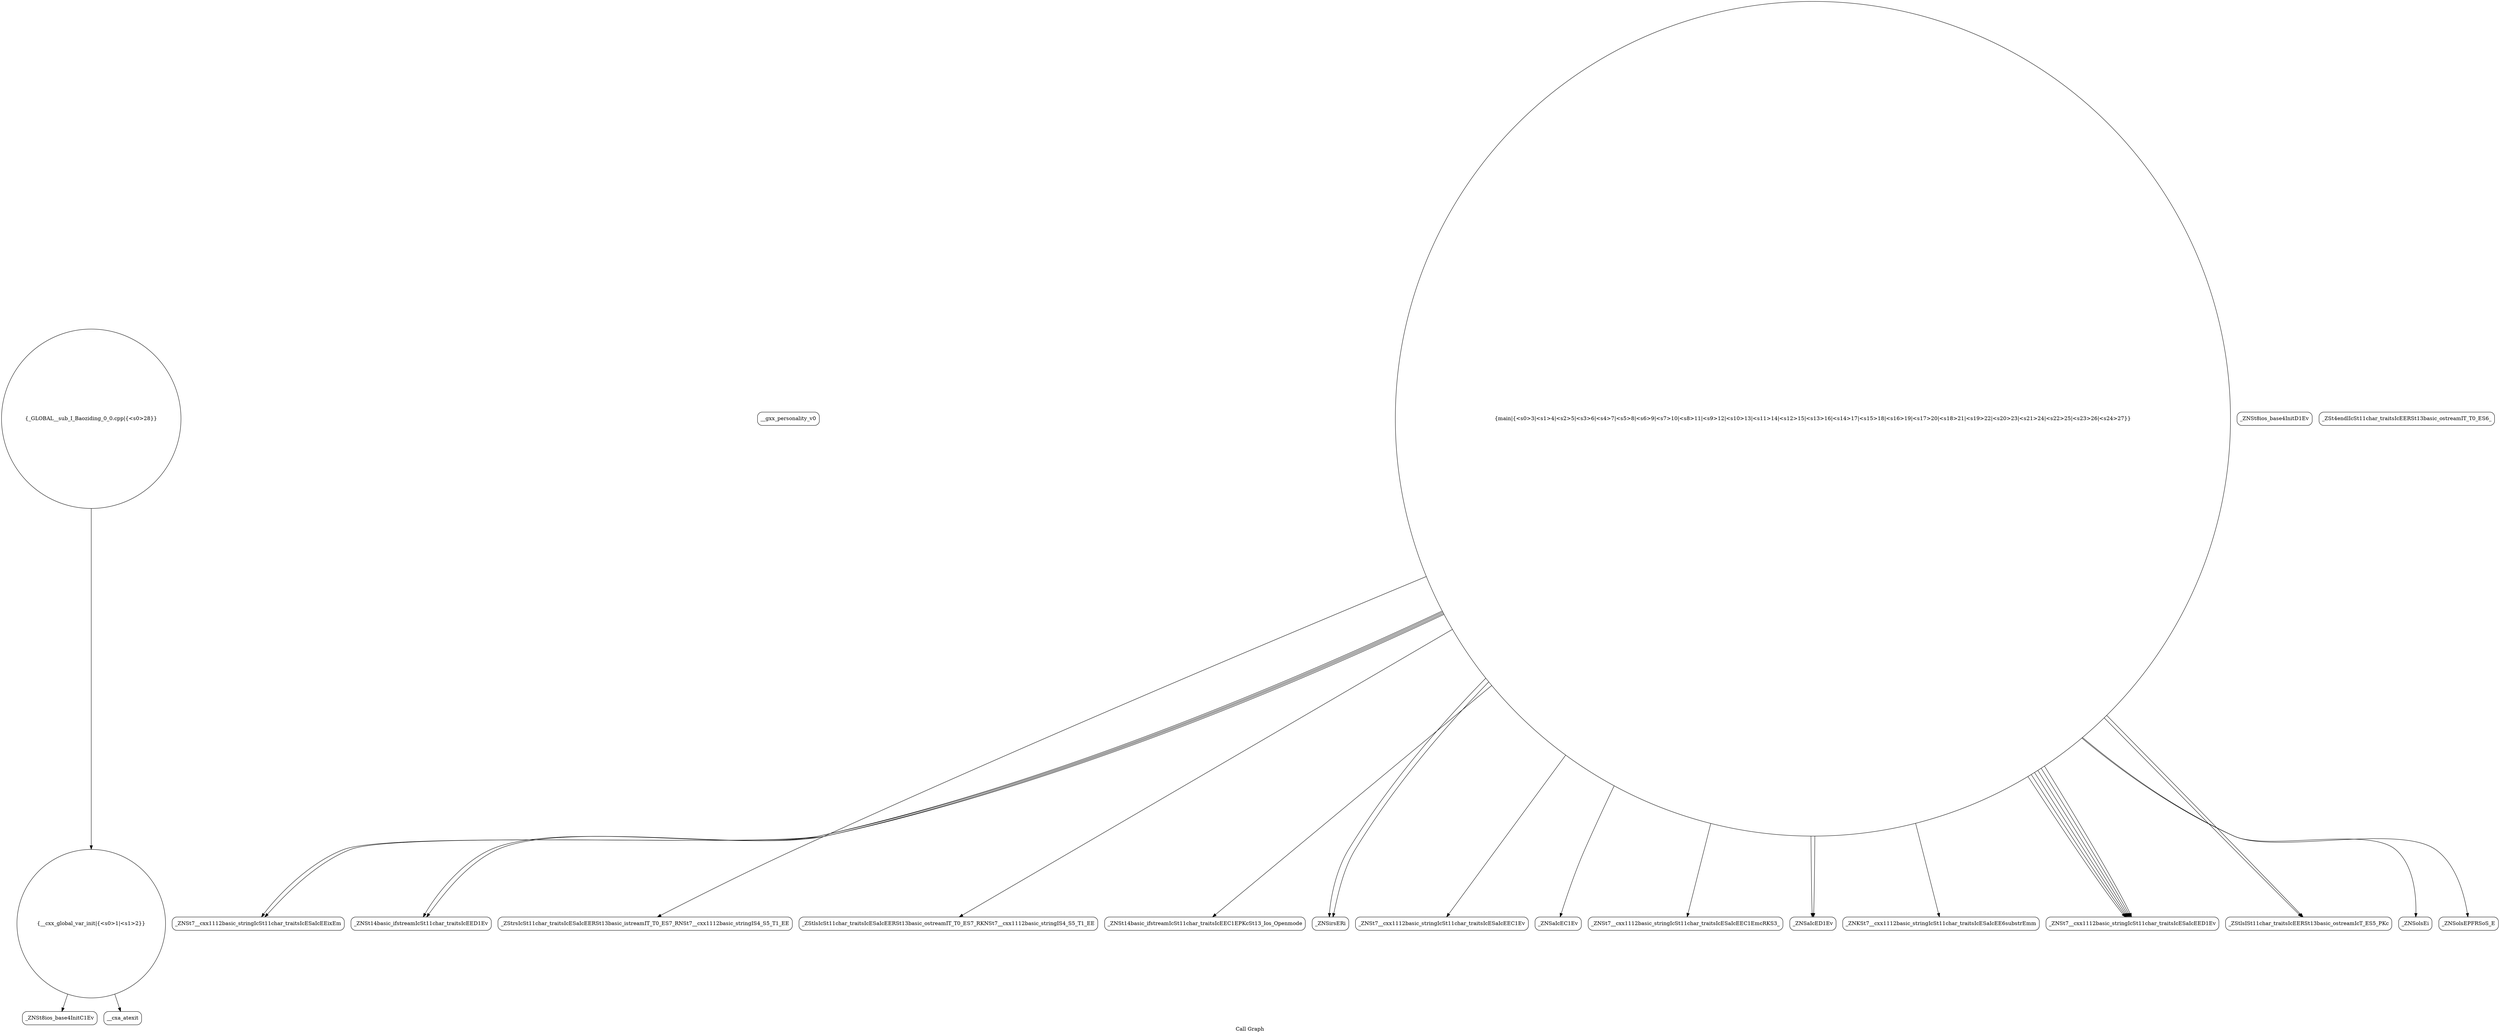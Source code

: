 digraph "Call Graph" {
	label="Call Graph";

	Node0x55dc32e2a830 [shape=record,shape=circle,label="{__cxx_global_var_init|{<s0>1|<s1>2}}"];
	Node0x55dc32e2a830:s0 -> Node0x55dc32e2acc0[color=black];
	Node0x55dc32e2a830:s1 -> Node0x55dc32e2adc0[color=black];
	Node0x55dc32e2afc0 [shape=record,shape=Mrecord,label="{__gxx_personality_v0}"];
	Node0x55dc32e2b340 [shape=record,shape=Mrecord,label="{_ZNSt7__cxx1112basic_stringIcSt11char_traitsIcESaIcEEixEm}"];
	Node0x55dc32e2b6c0 [shape=record,shape=Mrecord,label="{_ZNSt14basic_ifstreamIcSt11char_traitsIcEED1Ev}"];
	Node0x55dc32e2ad40 [shape=record,shape=Mrecord,label="{_ZNSt8ios_base4InitD1Ev}"];
	Node0x55dc32e2b0c0 [shape=record,shape=Mrecord,label="{_ZStrsIcSt11char_traitsIcESaIcEERSt13basic_istreamIT_T0_ES7_RNSt7__cxx1112basic_stringIS4_S5_T1_EE}"];
	Node0x55dc32e2b440 [shape=record,shape=Mrecord,label="{_ZStlsIcSt11char_traitsIcESaIcEERSt13basic_ostreamIT_T0_ES7_RKNSt7__cxx1112basic_stringIS4_S5_T1_EE}"];
	Node0x55dc32e2ae40 [shape=record,shape=circle,label="{main|{<s0>3|<s1>4|<s2>5|<s3>6|<s4>7|<s5>8|<s6>9|<s7>10|<s8>11|<s9>12|<s10>13|<s11>14|<s12>15|<s13>16|<s14>17|<s15>18|<s16>19|<s17>20|<s18>21|<s19>22|<s20>23|<s21>24|<s22>25|<s23>26|<s24>27}}"];
	Node0x55dc32e2ae40:s0 -> Node0x55dc32e2aec0[color=black];
	Node0x55dc32e2ae40:s1 -> Node0x55dc32e2af40[color=black];
	Node0x55dc32e2ae40:s2 -> Node0x55dc32e2b040[color=black];
	Node0x55dc32e2ae40:s3 -> Node0x55dc32e2af40[color=black];
	Node0x55dc32e2ae40:s4 -> Node0x55dc32e2b0c0[color=black];
	Node0x55dc32e2ae40:s5 -> Node0x55dc32e2b140[color=black];
	Node0x55dc32e2ae40:s6 -> Node0x55dc32e2b1c0[color=black];
	Node0x55dc32e2ae40:s7 -> Node0x55dc32e2b240[color=black];
	Node0x55dc32e2ae40:s8 -> Node0x55dc32e2b2c0[color=black];
	Node0x55dc32e2ae40:s9 -> Node0x55dc32e2b340[color=black];
	Node0x55dc32e2ae40:s10 -> Node0x55dc32e2b240[color=black];
	Node0x55dc32e2ae40:s11 -> Node0x55dc32e2b3c0[color=black];
	Node0x55dc32e2ae40:s12 -> Node0x55dc32e2b340[color=black];
	Node0x55dc32e2ae40:s13 -> Node0x55dc32e2b3c0[color=black];
	Node0x55dc32e2ae40:s14 -> Node0x55dc32e2b4c0[color=black];
	Node0x55dc32e2ae40:s15 -> Node0x55dc32e2b540[color=black];
	Node0x55dc32e2ae40:s16 -> Node0x55dc32e2b4c0[color=black];
	Node0x55dc32e2ae40:s17 -> Node0x55dc32e2b440[color=black];
	Node0x55dc32e2ae40:s18 -> Node0x55dc32e2b5c0[color=black];
	Node0x55dc32e2ae40:s19 -> Node0x55dc32e2b3c0[color=black];
	Node0x55dc32e2ae40:s20 -> Node0x55dc32e2b3c0[color=black];
	Node0x55dc32e2ae40:s21 -> Node0x55dc32e2b3c0[color=black];
	Node0x55dc32e2ae40:s22 -> Node0x55dc32e2b6c0[color=black];
	Node0x55dc32e2ae40:s23 -> Node0x55dc32e2b3c0[color=black];
	Node0x55dc32e2ae40:s24 -> Node0x55dc32e2b6c0[color=black];
	Node0x55dc32e2b1c0 [shape=record,shape=Mrecord,label="{_ZNSt7__cxx1112basic_stringIcSt11char_traitsIcESaIcEEC1EmcRKS3_}"];
	Node0x55dc32e2b540 [shape=record,shape=Mrecord,label="{_ZNSolsEi}"];
	Node0x55dc32e2af40 [shape=record,shape=Mrecord,label="{_ZNSirsERi}"];
	Node0x55dc32e2b2c0 [shape=record,shape=Mrecord,label="{_ZNKSt7__cxx1112basic_stringIcSt11char_traitsIcESaIcEE6substrEmm}"];
	Node0x55dc32e2b640 [shape=record,shape=Mrecord,label="{_ZSt4endlIcSt11char_traitsIcEERSt13basic_ostreamIT_T0_ES6_}"];
	Node0x55dc32e2acc0 [shape=record,shape=Mrecord,label="{_ZNSt8ios_base4InitC1Ev}"];
	Node0x55dc32e2b040 [shape=record,shape=Mrecord,label="{_ZNSt7__cxx1112basic_stringIcSt11char_traitsIcESaIcEEC1Ev}"];
	Node0x55dc32e2b3c0 [shape=record,shape=Mrecord,label="{_ZNSt7__cxx1112basic_stringIcSt11char_traitsIcESaIcEED1Ev}"];
	Node0x55dc32e2b740 [shape=record,shape=circle,label="{_GLOBAL__sub_I_Baoziding_0_0.cpp|{<s0>28}}"];
	Node0x55dc32e2b740:s0 -> Node0x55dc32e2a830[color=black];
	Node0x55dc32e2adc0 [shape=record,shape=Mrecord,label="{__cxa_atexit}"];
	Node0x55dc32e2b140 [shape=record,shape=Mrecord,label="{_ZNSaIcEC1Ev}"];
	Node0x55dc32e2b4c0 [shape=record,shape=Mrecord,label="{_ZStlsISt11char_traitsIcEERSt13basic_ostreamIcT_ES5_PKc}"];
	Node0x55dc32e2aec0 [shape=record,shape=Mrecord,label="{_ZNSt14basic_ifstreamIcSt11char_traitsIcEEC1EPKcSt13_Ios_Openmode}"];
	Node0x55dc32e2b240 [shape=record,shape=Mrecord,label="{_ZNSaIcED1Ev}"];
	Node0x55dc32e2b5c0 [shape=record,shape=Mrecord,label="{_ZNSolsEPFRSoS_E}"];
}

